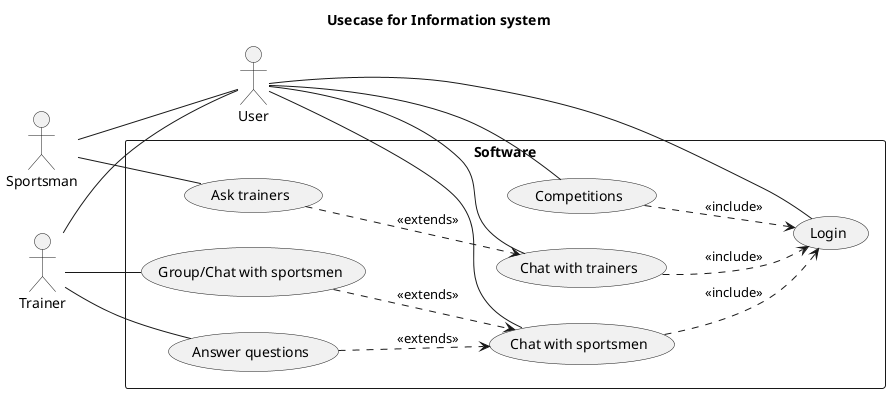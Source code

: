 @startuml
title Usecase for Information system
left to right direction

actor User
actor Sportsman
actor Trainer


rectangle Software{
  
  Sportsman -- User
  Sportsman -- (Ask trainers)
  Trainer -- (Answer questions)
  Trainer -- (Group/Chat with sportsmen)
  Trainer -- User
  User -- (Login)
  User -- (Competitions)
  User -- (Chat with sportsmen)
  User -- (Chat with trainers)


(Ask trainers) ..> (Chat with trainers) : <<extends>>
 (Chat with trainers) ..> (Login) : <<include>>
 (Chat with sportsmen) ..> (Login) : <<include>>
 (Competitions) ..> (Login) : <<include>>
 (Group/Chat with sportsmen) ..> (Chat with sportsmen) : <<extends>>
 (Answer questions) ..> (Chat with sportsmen) : <<extends>>

}

@enduml
